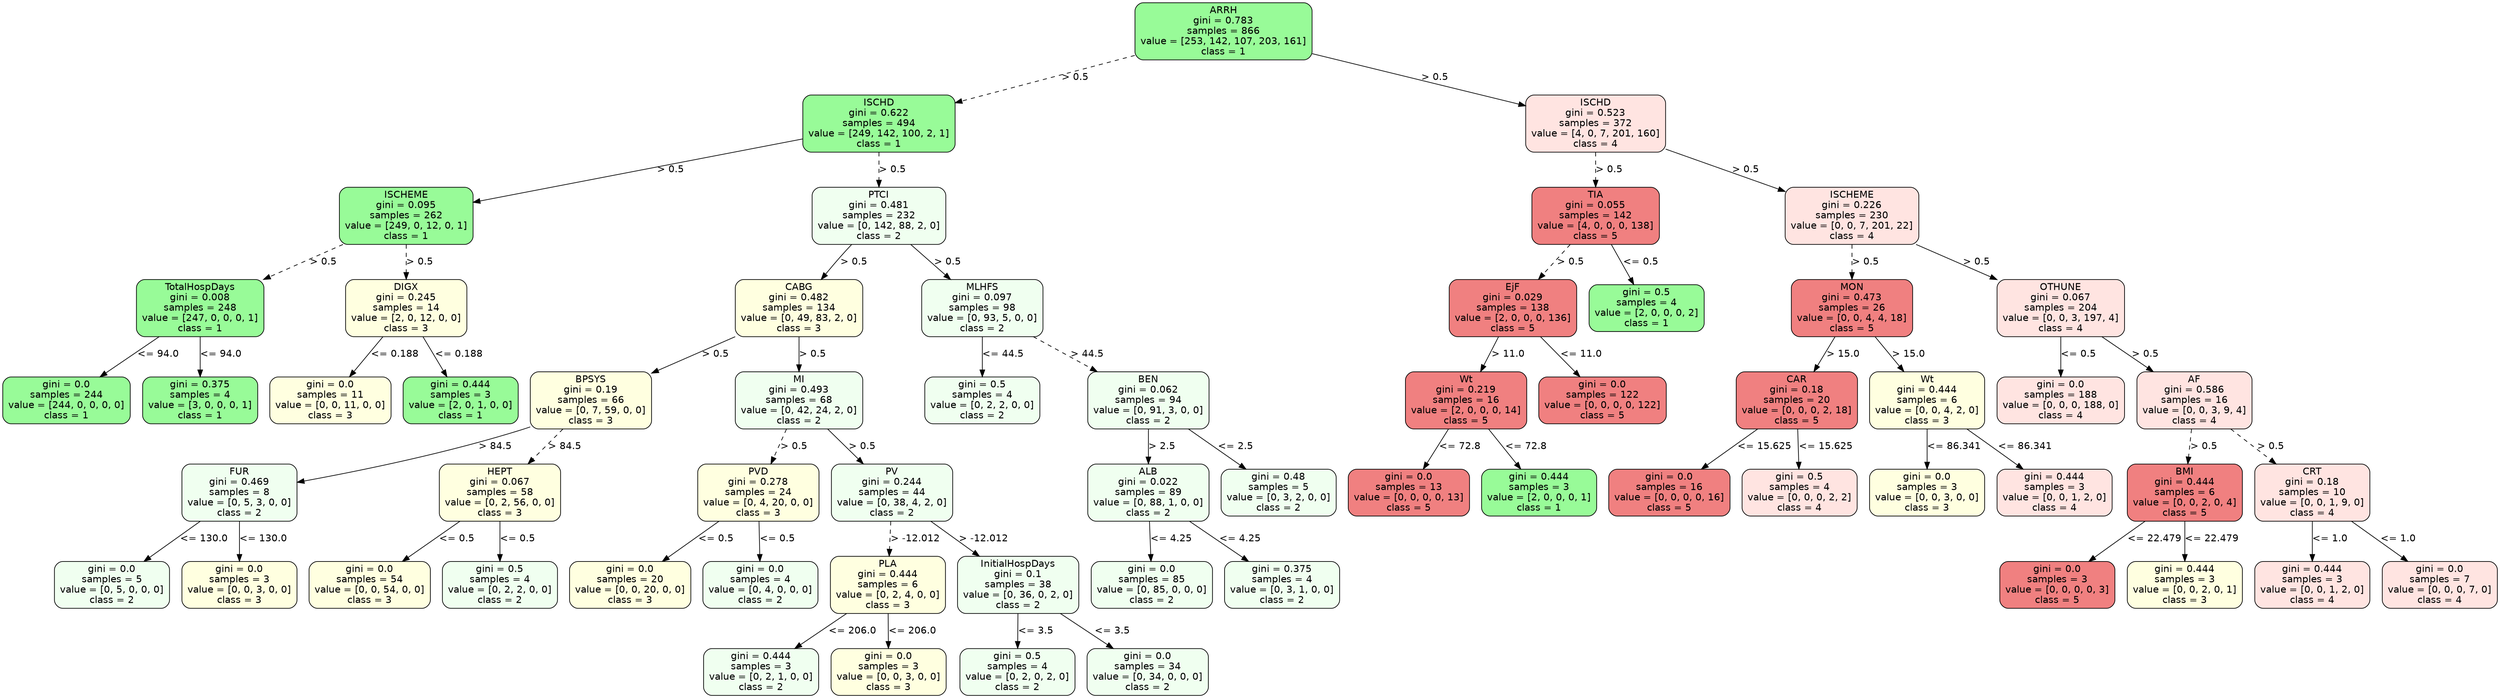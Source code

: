 strict digraph Tree {
	graph [bb="0,0,3073.5,1006"];
	node [color=black,
		fontname=helvetica,
		label="\N",
		shape=box,
		style="filled, rounded"
	];
	edge [fontname=helvetica];
	0	[fillcolor=palegreen,
		height=1.1528,
		label="ARRH\ngini = 0.783\nsamples = 866\nvalue = [253, 142, 107, 203, 161]\nclass = 1",
		pos="1456.5,964.5",
		width=2.9861];
	1	[fillcolor=palegreen,
		height=1.1528,
		label="ISCHD\ngini = 0.622\nsamples = 494\nvalue = [249, 142, 100, 2, 1]\nclass = 1",
		pos="1093.5,830.5",
		width=2.5694];
	0 -> 1	[label="> 0.5",
		labelangle=45,
		labeldistance=2.5,
		lp="1302,897.5",
		op=">",
		param=0.5,
		pos="e,1186.3,865.24 1348.6,924.25 1300.2,906.66 1243.4,886 1195.7,868.66",
		style=dashed];
	36	[fillcolor=mistyrose,
		height=1.1528,
		label="ISCHD\ngini = 0.523\nsamples = 372\nvalue = [4, 0, 7, 201, 160]\nclass = 4",
		pos="1959.5,830.5",
		width=2.3611];
	0 -> 36	[label="> 0.5",
		labelangle=-45,
		labeldistance=2.5,
		lp="1739,897.5",
		op=">",
		param=0.5,
		pos="e,1874.2,853.9 1564.1,935.26 1653.3,911.85 1778.9,878.89 1864.4,856.44",
		style=solid];
	2	[fillcolor=palegreen,
		height=1.1528,
		label="ISCHEME\ngini = 0.095\nsamples = 262\nvalue = [249, 0, 12, 0, 1]\nclass = 1",
		pos="500.5,696.5",
		width=2.25];
	1 -> 2	[label="> 0.5",
		lp="831,763.5",
		op=">",
		param=0.5,
		pos="e,581.56,715.54 1000.8,808.88 889.07,783.99 702.38,742.44 591.39,717.73",
		style=solid];
	9	[fillcolor=honeydew,
		height=1.1528,
		label="PTCI\ngini = 0.481\nsamples = 232\nvalue = [0, 142, 88, 2, 0]\nclass = 2",
		pos="1093.5,696.5",
		width=2.25];
	1 -> 9	[label="> 0.5",
		lp="1109,763.5",
		op=">",
		param=0.5,
		pos="e,1093.5,738.27 1093.5,788.82 1093.5,776.02 1093.5,761.73 1093.5,748.32",
		style=dashed];
	3	[fillcolor=palegreen,
		height=1.1528,
		label="TotalHospDays\ngini = 0.008\nsamples = 248\nvalue = [247, 0, 0, 0, 1]\nclass = 1",
		pos="243.5,562.5",
		width=2.1528];
	2 -> 3	[label="> 0.5",
		lp="396,629.5",
		op=">",
		param=0.5,
		pos="e,321.32,603.47 421.64,655 392.76,640.16 359.92,623.3 330.38,608.12",
		style=dashed];
	6	[fillcolor=lightyellow,
		height=1.1528,
		label="DIGX\ngini = 0.245\nsamples = 14\nvalue = [2, 0, 12, 0, 0]\nclass = 3",
		pos="500.5,562.5",
		width=2.0417];
	2 -> 6	[label="> 0.5",
		lp="516,629.5",
		op=">",
		param=0.5,
		pos="e,500.5,604.27 500.5,654.82 500.5,642.02 500.5,627.73 500.5,614.32",
		style=dashed];
	4	[fillcolor=palegreen,
		height=0.94444,
		label="gini = 0.0\nsamples = 244\nvalue = [244, 0, 0, 0, 0]\nclass = 1",
		pos="77.5,428.5",
		width=2.1528];
	3 -> 4	[label="<= 94.0",
		lp="189,495.5",
		op="<=",
		param=94.0,
		pos="e,119.04,462.53 192.34,520.82 171.57,504.3 147.66,485.29 127.05,468.9",
		style=solid];
	5	[fillcolor=palegreen,
		height=0.94444,
		label="gini = 0.375\nsamples = 4\nvalue = [3, 0, 0, 0, 1]\nclass = 1",
		pos="243.5,428.5",
		width=1.9444];
	3 -> 5	[label="<= 94.0",
		lp="267,495.5",
		op="<=",
		param=94.0,
		pos="e,243.5,462.74 243.5,520.82 243.5,505.68 243.5,488.44 243.5,473.05",
		style=solid];
	7	[fillcolor=lightyellow,
		height=0.94444,
		label="gini = 0.0\nsamples = 11\nvalue = [0, 0, 11, 0, 0]\nclass = 3",
		pos="405.5,428.5",
		width=2.0417];
	6 -> 7	[label="<= 0.188",
		lp="484,495.5",
		op="<=",
		param=0.188,
		pos="e,429.43,462.74 471.22,520.82 459.91,505.1 446.96,487.11 435.57,471.29",
		style=solid];
	8	[fillcolor=palegreen,
		height=0.94444,
		label="gini = 0.444\nsamples = 3\nvalue = [2, 0, 1, 0, 0]\nclass = 1",
		pos="567.5,428.5",
		width=1.9444];
	6 -> 8	[label="<= 0.188",
		lp="564,495.5",
		op="<=",
		param=0.188,
		pos="e,550.63,462.74 521.15,520.82 529.06,505.24 538.09,487.45 546.07,471.73",
		style=solid];
	10	[fillcolor=lightyellow,
		height=1.1528,
		label="CABG\ngini = 0.482\nsamples = 134\nvalue = [0, 49, 83, 2, 0]\nclass = 3",
		pos="988.5,562.5",
		width=2.1528];
	9 -> 10	[label="> 0.5",
		lp="1060,629.5",
		op=">",
		param=0.5,
		pos="e,1020.9,604.27 1061.1,654.82 1050.5,641.39 1038.5,626.32 1027.4,612.35",
		style=solid];
	29	[fillcolor=honeydew,
		height=1.1528,
		label="MLHFS\ngini = 0.097\nsamples = 98\nvalue = [0, 93, 5, 0, 0]\nclass = 2",
		pos="1173.5,562.5",
		width=2.0417];
	9 -> 29	[label="> 0.5",
		lp="1152,629.5",
		op=">",
		param=0.5,
		pos="e,1148.8,604.27 1118.2,654.82 1126.1,641.64 1135.1,626.89 1143.4,613.14",
		style=solid];
	11	[fillcolor=lightyellow,
		height=1.1528,
		label="BPSYS\ngini = 0.19\nsamples = 66\nvalue = [0, 7, 59, 0, 0]\nclass = 3",
		pos="729.5,428.5",
		width=2.0417];
	10 -> 11	[label="> 0.5",
		lp="883,495.5",
		op=">",
		param=0.5,
		pos="e,803.16,467.04 910.79,521.9 879.74,506.07 843.92,487.81 812.37,471.73",
		style=solid];
	18	[fillcolor=honeydew,
		height=1.1528,
		label="MI\ngini = 0.493\nsamples = 68\nvalue = [0, 42, 24, 2, 0]\nclass = 2",
		pos="988.5,428.5",
		width=2.1528];
	10 -> 18	[label="> 0.5",
		lp="1004,495.5",
		op=">",
		param=0.5,
		pos="e,988.5,470.27 988.5,520.82 988.5,508.02 988.5,493.73 988.5,480.32",
		style=solid];
	12	[fillcolor=honeydew,
		height=1.1528,
		label="FUR\ngini = 0.469\nsamples = 8\nvalue = [0, 5, 3, 0, 0]\nclass = 2",
		pos="283.5,294.5",
		width=1.9444];
	11 -> 12	[label="> 84.5",
		lp="609,361.5",
		op=">",
		param=84.5,
		pos="e,353.7,308.69 655.62,390.51 652.56,389.28 649.51,388.1 646.5,387 551.76,352.37 438.48,326.1 363.95,310.78",
		style=solid];
	15	[fillcolor=lightyellow,
		height=1.1528,
		label="HEPT\ngini = 0.067\nsamples = 58\nvalue = [0, 2, 56, 0, 0]\nclass = 3",
		pos="607.5,294.5",
		width=2.0417];
	11 -> 15	[label="> 84.5",
		lp="692,361.5",
		op=">",
		param=84.5,
		pos="e,645.19,336.27 691.9,386.82 679.38,373.27 665.3,358.04 652.29,343.96",
		style=dashed];
	13	[fillcolor=honeydew,
		height=0.94444,
		label="gini = 0.0\nsamples = 5\nvalue = [0, 5, 0, 0, 0]\nclass = 2",
		pos="125.5,160.5",
		width=1.9444];
	12 -> 13	[label="<= 130.0",
		lp="237,227.5",
		op="<=",
		param=130.0,
		pos="e,165.03,194.53 234.81,252.82 215.12,236.37 192.48,217.46 172.93,201.12",
		style=solid];
	14	[fillcolor=lightyellow,
		height=0.94444,
		label="gini = 0.0\nsamples = 3\nvalue = [0, 0, 3, 0, 0]\nclass = 3",
		pos="283.5,160.5",
		width=1.9444];
	12 -> 14	[label="<= 130.0",
		lp="311,227.5",
		op="<=",
		param=130.0,
		pos="e,283.5,194.74 283.5,252.82 283.5,237.68 283.5,220.44 283.5,205.05",
		style=solid];
	16	[fillcolor=lightyellow,
		height=0.94444,
		label="gini = 0.0\nsamples = 54\nvalue = [0, 0, 54, 0, 0]\nclass = 3",
		pos="445.5,160.5",
		width=2.0417];
	15 -> 16	[label="<= 0.5",
		lp="551.5,227.5",
		op="<=",
		param=0.5,
		pos="e,486.04,194.53 557.57,252.82 537.3,236.3 513.97,217.29 493.86,200.9",
		style=solid];
	17	[fillcolor=honeydew,
		height=0.94444,
		label="gini = 0.5\nsamples = 4\nvalue = [0, 2, 2, 0, 0]\nclass = 2",
		pos="607.5,160.5",
		width=1.9444];
	15 -> 17	[label="<= 0.5",
		lp="627.5,227.5",
		op="<=",
		param=0.5,
		pos="e,607.5,194.74 607.5,252.82 607.5,237.68 607.5,220.44 607.5,205.05",
		style=solid];
	19	[fillcolor=lightyellow,
		height=1.1528,
		label="PVD\ngini = 0.278\nsamples = 24\nvalue = [0, 4, 20, 0, 0]\nclass = 3",
		pos="928.5,294.5",
		width=2.0417];
	18 -> 19	[label="> 0.5",
		lp="976,361.5",
		op=">",
		param=0.5,
		pos="e,947.03,336.27 970.01,386.82 964.08,373.77 957.44,359.17 951.24,345.53",
		style=dashed];
	22	[fillcolor=honeydew,
		height=1.1528,
		label="PV\ngini = 0.244\nsamples = 44\nvalue = [0, 38, 4, 2, 0]\nclass = 2",
		pos="1093.5,294.5",
		width=2.0417];
	18 -> 22	[label="> 0.5",
		lp="1060,361.5",
		op=">",
		param=0.5,
		pos="e,1061.1,336.27 1020.9,386.82 1031.5,373.39 1043.5,358.32 1054.6,344.35",
		style=solid];
	20	[fillcolor=lightyellow,
		height=0.94444,
		label="gini = 0.0\nsamples = 20\nvalue = [0, 0, 20, 0, 0]\nclass = 3",
		pos="769.5,160.5",
		width=2.0417];
	19 -> 20	[label="<= 0.5",
		lp="874.5,227.5",
		op="<=",
		param=0.5,
		pos="e,809.29,194.53 879.5,252.82 859.69,236.37 836.9,217.46 817.23,201.12",
		style=solid];
	21	[fillcolor=honeydew,
		height=0.94444,
		label="gini = 0.0\nsamples = 4\nvalue = [0, 4, 0, 0, 0]\nclass = 2",
		pos="931.5,160.5",
		width=1.9444];
	19 -> 21	[label="<= 0.5",
		lp="950.5,227.5",
		op="<=",
		param=0.5,
		pos="e,930.74,194.74 929.42,252.82 929.77,237.68 930.16,220.44 930.51,205.05",
		style=solid];
	23	[fillcolor=lightyellow,
		height=1.1528,
		label="PLA\ngini = 0.444\nsamples = 6\nvalue = [0, 2, 4, 0, 0]\nclass = 3",
		pos="1089.5,160.5",
		width=1.9444];
	22 -> 23	[label="> -12.012",
		lp="1121.5,227.5",
		op=">",
		param=-12.012,
		pos="e,1090.7,202.27 1092.3,252.82 1091.9,240.02 1091.4,225.73 1091,212.32",
		style=dashed];
	26	[fillcolor=honeydew,
		height=1.1528,
		label="InitialHospDays\ngini = 0.1\nsamples = 38\nvalue = [0, 36, 0, 2, 0]\nclass = 2",
		pos="1251.5,160.5",
		width=2.0417];
	22 -> 26	[label="> -12.012",
		lp="1206.5,227.5",
		op=">",
		param=-12.012,
		pos="e,1203,202.05 1142.2,252.82 1158.9,238.83 1177.8,223.04 1195.1,208.59",
		style=solid];
	24	[fillcolor=honeydew,
		height=0.94444,
		label="gini = 0.444\nsamples = 3\nvalue = [0, 2, 1, 0, 0]\nclass = 2",
		pos="932.5,34",
		width=1.9444];
	23 -> 24	[label="<= 206.0",
		lp="1044,93.5",
		op="<=",
		param=206.0,
		pos="e,974.34,68.177 1038.1,118.73 1020.2,104.53 1000.1,88.62 982.33,74.517",
		style=solid];
	25	[fillcolor=lightyellow,
		height=0.94444,
		label="gini = 0.0\nsamples = 3\nvalue = [0, 0, 3, 0, 0]\nclass = 3",
		pos="1090.5,34",
		width=1.9444];
	23 -> 25	[label="<= 206.0",
		lp="1118,93.5",
		op="<=",
		param=206.0,
		pos="e,1090.2,68.379 1089.8,118.73 1089.9,105.86 1090,91.597 1090.2,78.541",
		style=solid];
	27	[fillcolor=honeydew,
		height=0.94444,
		label="gini = 0.5\nsamples = 4\nvalue = [0, 2, 0, 2, 0]\nclass = 2",
		pos="1250.5,34",
		width=1.9444];
	26 -> 27	[label="<= 3.5",
		lp="1271.5,93.5",
		op="<=",
		param=3.5,
		pos="e,1250.8,68.379 1251.2,118.73 1251.1,105.86 1251,91.597 1250.8,78.541",
		style=solid];
	28	[fillcolor=honeydew,
		height=0.94444,
		label="gini = 0.0\nsamples = 34\nvalue = [0, 34, 0, 0, 0]\nclass = 2",
		pos="1412.5,34",
		width=2.0417];
	26 -> 28	[label="<= 3.5",
		lp="1366.5,93.5",
		op="<=",
		param=3.5,
		pos="e,1369.6,68.177 1304.2,118.73 1322.6,104.53 1343.2,88.62 1361.4,74.517",
		style=solid];
	30	[fillcolor=honeydew,
		height=0.94444,
		label="gini = 0.5\nsamples = 4\nvalue = [0, 2, 2, 0, 0]\nclass = 2",
		pos="1173.5,428.5",
		width=1.9444];
	29 -> 30	[label="<= 44.5",
		lp="1197,495.5",
		op="<=",
		param=44.5,
		pos="e,1173.5,462.74 1173.5,520.82 1173.5,505.68 1173.5,488.44 1173.5,473.05",
		style=solid];
	31	[fillcolor=honeydew,
		height=1.1528,
		label="BEN\ngini = 0.062\nsamples = 94\nvalue = [0, 91, 3, 0, 0]\nclass = 2",
		pos="1399.5,428.5",
		width=2.0417];
	29 -> 31	[label="> 44.5",
		lp="1313,495.5",
		op=">",
		param=44.5,
		pos="e,1329.9,470.15 1242.8,521 1267.6,506.56 1295.6,490.19 1321,475.34",
		style=dashed];
	32	[fillcolor=honeydew,
		height=1.1528,
		label="ALB\ngini = 0.022\nsamples = 89\nvalue = [0, 88, 1, 0, 0]\nclass = 2",
		pos="1399.5,294.5",
		width=2.0417];
	31 -> 32	[label="> 2.5",
		lp="1415,361.5",
		op=">",
		param=2.5,
		pos="e,1399.5,336.27 1399.5,386.82 1399.5,374.02 1399.5,359.73 1399.5,346.32",
		style=solid];
	35	[fillcolor=honeydew,
		height=0.94444,
		label="gini = 0.48\nsamples = 5\nvalue = [0, 3, 2, 0, 0]\nclass = 2",
		pos="1561.5,294.5",
		width=1.9444];
	31 -> 35	[label="<= 2.5",
		lp="1505.5,361.5",
		op="<=",
		param=2.5,
		pos="e,1521,328.53 1449.4,386.82 1469.7,370.3 1493,351.29 1513.1,334.9",
		style=solid];
	33	[fillcolor=honeydew,
		height=0.94444,
		label="gini = 0.0\nsamples = 85\nvalue = [0, 85, 0, 0, 0]\nclass = 2",
		pos="1416.5,160.5",
		width=2.0417];
	32 -> 33	[label="<= 4.25",
		lp="1433,227.5",
		op="<=",
		param=4.25,
		pos="e,1412.2,194.74 1404.7,252.82 1406.7,237.68 1408.9,220.44 1410.9,205.05",
		style=solid];
	34	[fillcolor=honeydew,
		height=0.94444,
		label="gini = 0.375\nsamples = 4\nvalue = [0, 3, 1, 0, 0]\nclass = 2",
		pos="1578.5,160.5",
		width=1.9444];
	32 -> 34	[label="<= 4.25",
		lp="1518,227.5",
		op="<=",
		param=4.25,
		pos="e,1533.7,194.53 1454.7,252.82 1477.3,236.15 1503.3,216.95 1525.7,200.47",
		style=solid];
	37	[fillcolor=lightcoral,
		height=1.1528,
		label="TIA\ngini = 0.055\nsamples = 142\nvalue = [4, 0, 0, 0, 138]\nclass = 5",
		pos="1959.5,696.5",
		width=2.1528];
	36 -> 37	[label="> 0.5",
		lp="1975,763.5",
		op=">",
		param=0.5,
		pos="e,1959.5,738.27 1959.5,788.82 1959.5,776.02 1959.5,761.73 1959.5,748.32",
		style=dashed];
	44	[fillcolor=mistyrose,
		height=1.1528,
		label="ISCHEME\ngini = 0.226\nsamples = 230\nvalue = [0, 0, 7, 201, 22]\nclass = 4",
		pos="2273.5,696.5",
		width=2.25];
	36 -> 44	[label="> 0.5",
		lp="2142,763.5",
		op=">",
		param=0.5,
		pos="e,2192.5,731.57 2044.9,793.6 2087.7,775.61 2139.5,753.82 2183,735.53",
		style=solid];
	38	[fillcolor=lightcoral,
		height=1.1528,
		label="EjF\ngini = 0.029\nsamples = 138\nvalue = [2, 0, 0, 0, 136]\nclass = 5",
		pos="1835.5,562.5",
		width=2.1528];
	37 -> 38	[label="> 0.5",
		lp="1917,629.5",
		op=">",
		param=0.5,
		pos="e,1873.8,604.27 1921.3,654.82 1908.4,641.14 1894,625.76 1880.7,611.57",
		style=dashed];
	43	[fillcolor=palegreen,
		height=0.94444,
		label="gini = 0.5\nsamples = 4\nvalue = [2, 0, 0, 0, 2]\nclass = 1",
		pos="2001.5,562.5",
		width=1.9444];
	37 -> 43	[label="<= 0.5",
		lp="2002.5,629.5",
		op="<=",
		param=0.5,
		pos="e,1990.9,596.74 1972.4,654.82 1977.3,639.53 1982.9,622.11 1987.8,606.61",
		style=solid];
	39	[fillcolor=lightcoral,
		height=1.1528,
		label="Wt\ngini = 0.219\nsamples = 16\nvalue = [2, 0, 0, 0, 14]\nclass = 5",
		pos="1795.5,428.5",
		width=2.0417];
	38 -> 39	[label="> 11.0",
		lp="1837,495.5",
		op=">",
		param=11.0,
		pos="e,1807.9,470.27 1823.2,520.82 1819.3,507.9 1814.9,493.45 1810.8,479.92",
		style=solid];
	42	[fillcolor=lightcoral,
		height=0.94444,
		label="gini = 0.0\nsamples = 122\nvalue = [0, 0, 0, 0, 122]\nclass = 5",
		pos="1964.5,428.5",
		width=2.1528];
	38 -> 42	[label="<= 11.0",
		lp="1928,495.5",
		op="<=",
		param=11.0,
		pos="e,1932,462.74 1875.3,520.82 1891,504.66 1909.2,486.11 1924.9,469.97",
		style=solid];
	40	[fillcolor=lightcoral,
		height=0.94444,
		label="gini = 0.0\nsamples = 13\nvalue = [0, 0, 0, 0, 13]\nclass = 5",
		pos="1723.5,294.5",
		width=2.0417];
	39 -> 40	[label="<= 72.8",
		lp="1786,361.5",
		op="<=",
		param=72.8,
		pos="e,1741.6,328.74 1773.3,386.82 1764.8,371.24 1755.1,353.45 1746.5,337.73",
		style=solid];
	41	[fillcolor=palegreen,
		height=0.94444,
		label="gini = 0.444\nsamples = 3\nvalue = [2, 0, 0, 0, 1]\nclass = 1",
		pos="1885.5,294.5",
		width=1.9444];
	39 -> 41	[label="<= 72.8",
		lp="1867,361.5",
		op="<=",
		param=72.8,
		pos="e,1862.8,328.74 1823.2,386.82 1834,371.1 1846.2,353.11 1857,337.29",
		style=solid];
	45	[fillcolor=lightcoral,
		height=1.1528,
		label="MON\ngini = 0.473\nsamples = 26\nvalue = [0, 0, 4, 4, 18]\nclass = 5",
		pos="2273.5,562.5",
		width=2.0417];
	44 -> 45	[label="> 0.5",
		lp="2289,629.5",
		op=">",
		param=0.5,
		pos="e,2273.5,604.27 2273.5,654.82 2273.5,642.02 2273.5,627.73 2273.5,614.32",
		style=dashed];
	52	[fillcolor=mistyrose,
		height=1.1528,
		label="OTHUNE\ngini = 0.067\nsamples = 204\nvalue = [0, 0, 3, 197, 4]\nclass = 4",
		pos="2533.5,562.5",
		width=2.1528];
	44 -> 52	[label="> 0.5",
		lp="2427,629.5",
		op=">",
		param=0.5,
		pos="e,2455.7,603.02 2353.3,655 2382.8,640.03 2416.3,622.99 2446.4,607.7",
		style=solid];
	46	[fillcolor=lightcoral,
		height=1.1528,
		label="CAR\ngini = 0.18\nsamples = 20\nvalue = [0, 0, 0, 2, 18]\nclass = 5",
		pos="2205.5,428.5",
		width=2.0417];
	45 -> 46	[label="> 15.0",
		lp="2262,495.5",
		op=">",
		param=15.0,
		pos="e,2226.5,470.27 2252.5,520.82 2245.8,507.77 2238.3,493.17 2231.3,479.53",
		style=solid];
	49	[fillcolor=lightyellow,
		height=1.1528,
		label="Wt\ngini = 0.444\nsamples = 6\nvalue = [0, 0, 4, 2, 0]\nclass = 3",
		pos="2367.5,428.5",
		width=1.9444];
	45 -> 49	[label="> 15.0",
		lp="2343,495.5",
		op=">",
		param=15.0,
		pos="e,2338.5,470.27 2302.5,520.82 2311.9,507.52 2322.6,492.6 2332.4,478.74",
		style=solid];
	47	[fillcolor=lightcoral,
		height=0.94444,
		label="gini = 0.0\nsamples = 16\nvalue = [0, 0, 0, 0, 16]\nclass = 5",
		pos="2047.5,294.5",
		width=2.0417];
	46 -> 47	[label="<= 15.625",
		lp="2162.5,361.5",
		op="<=",
		param=15.625,
		pos="e,2087,328.53 2156.8,386.82 2137.1,370.37 2114.5,351.46 2094.9,335.12",
		style=solid];
	48	[fillcolor=mistyrose,
		height=0.94444,
		label="gini = 0.5\nsamples = 4\nvalue = [0, 0, 0, 2, 2]\nclass = 4",
		pos="2209.5,294.5",
		width=1.9444];
	46 -> 48	[label="<= 15.625",
		lp="2239.5,361.5",
		op="<=",
		param=15.625,
		pos="e,2208.5,328.74 2206.7,386.82 2207.2,371.68 2207.7,354.44 2208.2,339.05",
		style=solid];
	50	[fillcolor=lightyellow,
		height=0.94444,
		label="gini = 0.0\nsamples = 3\nvalue = [0, 0, 3, 0, 0]\nclass = 3",
		pos="2367.5,294.5",
		width=1.9444];
	49 -> 50	[label="<= 86.341",
		lp="2398.5,361.5",
		op="<=",
		param=86.341,
		pos="e,2367.5,328.74 2367.5,386.82 2367.5,371.68 2367.5,354.44 2367.5,339.05",
		style=solid];
	51	[fillcolor=mistyrose,
		height=0.94444,
		label="gini = 0.444\nsamples = 3\nvalue = [0, 0, 1, 2, 0]\nclass = 4",
		pos="2525.5,294.5",
		width=1.9444];
	49 -> 51	[label="<= 86.341",
		lp="2482.5,361.5",
		op="<=",
		param=86.341,
		pos="e,2486,328.53 2416.2,386.82 2435.9,370.37 2458.5,351.46 2478.1,335.12",
		style=solid];
	53	[fillcolor=mistyrose,
		height=0.94444,
		label="gini = 0.0\nsamples = 188\nvalue = [0, 0, 0, 188, 0]\nclass = 4",
		pos="2533.5,428.5",
		width=2.1528];
	52 -> 53	[label="<= 0.5",
		lp="2553.5,495.5",
		op="<=",
		param=0.5,
		pos="e,2533.5,462.74 2533.5,520.82 2533.5,505.68 2533.5,488.44 2533.5,473.05",
		style=solid];
	54	[fillcolor=mistyrose,
		height=1.1528,
		label="AF\ngini = 0.586\nsamples = 16\nvalue = [0, 0, 3, 9, 4]\nclass = 4",
		pos="2699.5,428.5",
		width=1.9444];
	52 -> 54	[label="> 0.5",
		lp="2637,495.5",
		op=">",
		param=0.5,
		pos="e,2648.5,470.05 2584.7,520.82 2602.3,506.83 2622.1,491.04 2640.3,476.59",
		style=solid];
	55	[fillcolor=lightcoral,
		height=1.1528,
		label="BMI\ngini = 0.444\nsamples = 6\nvalue = [0, 0, 2, 0, 4]\nclass = 5",
		pos="2687.5,294.5",
		width=1.9444];
	54 -> 55	[label="> 0.5",
		lp="2710,361.5",
		op=">",
		param=0.5,
		pos="e,2691.2,336.27 2695.8,386.82 2694.6,374.02 2693.3,359.73 2692.1,346.32",
		style=dashed];
	58	[fillcolor=mistyrose,
		height=1.1528,
		label="CRT\ngini = 0.18\nsamples = 10\nvalue = [0, 0, 1, 9, 0]\nclass = 4",
		pos="2845.5,294.5",
		width=1.9444];
	54 -> 58	[label="> 0.5",
		lp="2793,361.5",
		op=">",
		param=0.5,
		pos="e,2800.7,336.05 2744.5,386.82 2759.8,372.95 2777.1,357.33 2793,342.98",
		style=dashed];
	56	[fillcolor=lightcoral,
		height=0.94444,
		label="gini = 0.0\nsamples = 3\nvalue = [0, 0, 0, 0, 3]\nclass = 5",
		pos="2529.5,160.5",
		width=1.9444];
	55 -> 56	[label="<= 22.479",
		lp="2644.5,227.5",
		op="<=",
		param=22.479,
		pos="e,2569,194.53 2638.8,252.82 2619.1,236.37 2596.5,217.46 2576.9,201.12",
		style=solid];
	57	[fillcolor=lightyellow,
		height=0.94444,
		label="gini = 0.444\nsamples = 3\nvalue = [0, 0, 2, 0, 1]\nclass = 3",
		pos="2687.5,160.5",
		width=1.9444];
	55 -> 57	[label="<= 22.479",
		lp="2718.5,227.5",
		op="<=",
		param=22.479,
		pos="e,2687.5,194.74 2687.5,252.82 2687.5,237.68 2687.5,220.44 2687.5,205.05",
		style=solid];
	59	[fillcolor=mistyrose,
		height=0.94444,
		label="gini = 0.444\nsamples = 3\nvalue = [0, 0, 1, 2, 0]\nclass = 4",
		pos="2845.5,160.5",
		width=1.9444];
	58 -> 59	[label="<= 1.0",
		lp="2865.5,227.5",
		op="<=",
		param=1.0,
		pos="e,2845.5,194.74 2845.5,252.82 2845.5,237.68 2845.5,220.44 2845.5,205.05",
		style=solid];
	60	[fillcolor=mistyrose,
		height=0.94444,
		label="gini = 0.0\nsamples = 7\nvalue = [0, 0, 0, 7, 0]\nclass = 4",
		pos="3003.5,160.5",
		width=1.9444];
	58 -> 60	[label="<= 1.0",
		lp="2949.5,227.5",
		op="<=",
		param=1.0,
		pos="e,2964,194.53 2894.2,252.82 2913.9,236.37 2936.5,217.46 2956.1,201.12",
		style=solid];
}
